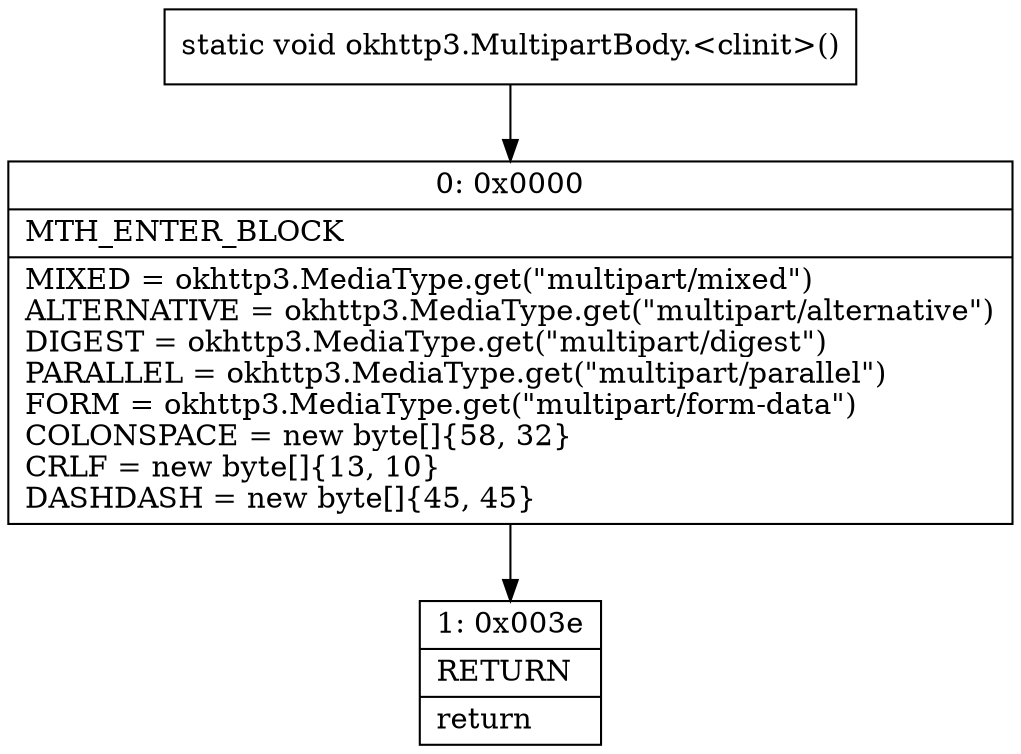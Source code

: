 digraph "CFG forokhttp3.MultipartBody.\<clinit\>()V" {
Node_0 [shape=record,label="{0\:\ 0x0000|MTH_ENTER_BLOCK\l|MIXED = okhttp3.MediaType.get(\"multipart\/mixed\")\lALTERNATIVE = okhttp3.MediaType.get(\"multipart\/alternative\")\lDIGEST = okhttp3.MediaType.get(\"multipart\/digest\")\lPARALLEL = okhttp3.MediaType.get(\"multipart\/parallel\")\lFORM = okhttp3.MediaType.get(\"multipart\/form\-data\")\lCOLONSPACE = new byte[]\{58, 32\}\lCRLF = new byte[]\{13, 10\}\lDASHDASH = new byte[]\{45, 45\}\l}"];
Node_1 [shape=record,label="{1\:\ 0x003e|RETURN\l|return\l}"];
MethodNode[shape=record,label="{static void okhttp3.MultipartBody.\<clinit\>() }"];
MethodNode -> Node_0;
Node_0 -> Node_1;
}

